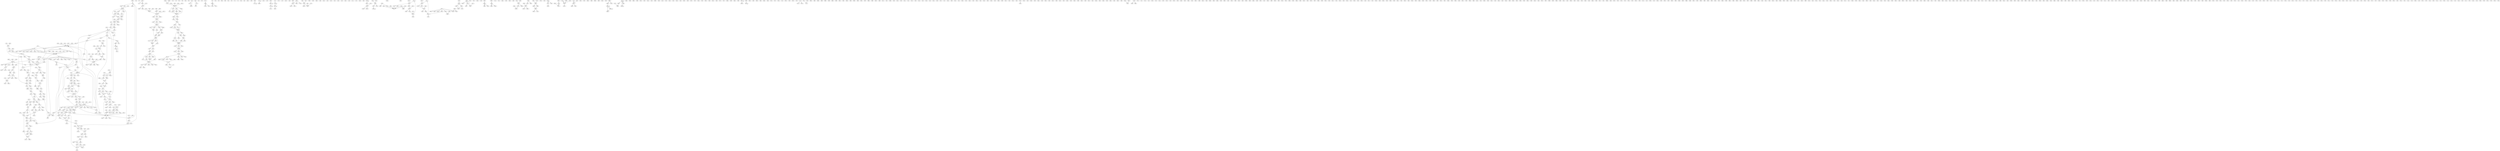 digraph adj {
graph [k=96]
edge [d=-95]
"20+" [l=101 C=1530]
"20-" [l=101 C=1530]
"23+" [l=96 C=255]
"23-" [l=96 C=255]
"32+" [l=107 C=3060]
"32-" [l=107 C=3060]
"35+" [l=2158 C=23300]
"35-" [l=2158 C=23300]
"41+" [l=20623 C=317217]
"41-" [l=20623 C=317217]
"68+" [l=24370 C=522374]
"68-" [l=24370 C=522374]
"113+" [l=2699 C=47835]
"113-" [l=2699 C=47835]
"140+" [l=234 C=4866]
"140-" [l=234 C=4866]
"159+" [l=7738 C=263116]
"159-" [l=7738 C=263116]
"160+" [l=10510 C=187810]
"160-" [l=10510 C=187810]
"243+" [l=2147 C=70129]
"243-" [l=2147 C=70129]
"256+" [l=1787 C=67248]
"256-" [l=1787 C=67248]
"275+" [l=105 C=2550]
"275-" [l=105 C=2550]
"277+" [l=6389 C=131833]
"277-" [l=6389 C=131833]
"291+" [l=23999 C=321163]
"291-" [l=23999 C=321163]
"331+" [l=175 C=20400]
"331-" [l=175 C=20400]
"334+" [l=189 C=4934]
"334-" [l=189 C=4934]
"360+" [l=96 C=255]
"360-" [l=96 C=255]
"361+" [l=5256 C=53922]
"361-" [l=5256 C=53922]
"363+" [l=96 C=255]
"363-" [l=96 C=255]
"366+" [l=97 C=510]
"366-" [l=97 C=510]
"375+" [l=3039 C=44144]
"375-" [l=3039 C=44144]
"376+" [l=326 C=9755]
"376-" [l=326 C=9755]
"394+" [l=153 C=14790]
"394-" [l=153 C=14790]
"454+" [l=7175 C=131806]
"454-" [l=7175 C=131806]
"487+" [l=510 C=3059]
"487-" [l=510 C=3059]
"491+" [l=4111 C=62013]
"491-" [l=4111 C=62013]
"514+" [l=109 C=3570]
"514-" [l=109 C=3570]
"517+" [l=105 C=2550]
"517-" [l=105 C=2550]
"520+" [l=106 C=2805]
"520-" [l=106 C=2805]
"527+" [l=1365 C=15531]
"527-" [l=1365 C=15531]
"547+" [l=3891 C=78895]
"547-" [l=3891 C=78895]
"551+" [l=1136 C=19490]
"551-" [l=1136 C=19490]
"571+" [l=188 C=3673]
"571-" [l=188 C=3673]
"598+" [l=1358 C=12988]
"598-" [l=1358 C=12988]
"628+" [l=1159 C=59362]
"628-" [l=1159 C=59362]
"699+" [l=3749 C=100630]
"699-" [l=3749 C=100630]
"700+" [l=1082 C=8541]
"700-" [l=1082 C=8541]
"705+" [l=1033 C=29957]
"705-" [l=1033 C=29957]
"717+" [l=7353 C=75678]
"717-" [l=7353 C=75678]
"724+" [l=1220 C=58476]
"724-" [l=1220 C=58476]
"760+" [l=2493 C=92581]
"760-" [l=2493 C=92581]
"842+" [l=481 C=9414]
"842-" [l=481 C=9414]
"844+" [l=525 C=3120]
"844-" [l=525 C=3120]
"860+" [l=254 C=5630]
"860-" [l=254 C=5630]
"873+" [l=533 C=46181]
"873-" [l=533 C=46181]
"890+" [l=163 C=1829]
"890-" [l=163 C=1829]
"891+" [l=343 C=2486]
"891-" [l=343 C=2486]
"902+" [l=130 C=3980]
"902-" [l=130 C=3980]
"909+" [l=146 C=1598]
"909-" [l=146 C=1598]
"1029+" [l=297 C=1628]
"1029-" [l=297 C=1628]
"1058+" [l=662 C=76952]
"1058-" [l=662 C=76952]
"1072+" [l=227 C=3719]
"1072-" [l=227 C=3719]
"1114+" [l=566 C=78524]
"1114-" [l=566 C=78524]
"1121+" [l=1271 C=22422]
"1121-" [l=1271 C=22422]
"1123+" [l=1792 C=17561]
"1123-" [l=1792 C=17561]
"1132+" [l=99 C=1020]
"1132-" [l=99 C=1020]
"1141+" [l=3049 C=35048]
"1141-" [l=3049 C=35048]
"1147+" [l=2120 C=34885]
"1147-" [l=2120 C=34885]
"1173+" [l=2775 C=40772]
"1173-" [l=2775 C=40772]
"1185+" [l=242 C=8154]
"1185-" [l=242 C=8154]
"1203+" [l=292 C=3220]
"1203-" [l=292 C=3220]
"1211+" [l=122 C=1039]
"1211-" [l=122 C=1039]
"1221+" [l=191 C=801]
"1221-" [l=191 C=801]
"1246+" [l=1938 C=15083]
"1246-" [l=1938 C=15083]
"1265+" [l=252 C=3440]
"1265-" [l=252 C=3440]
"1266+" [l=1186 C=32627]
"1266-" [l=1186 C=32627]
"1282+" [l=470 C=3157]
"1282-" [l=470 C=3157]
"1305+" [l=1360 C=11394]
"1305-" [l=1360 C=11394]
"1323+" [l=1127 C=10825]
"1323-" [l=1127 C=10825]
"1326+" [l=137 C=760]
"1326-" [l=137 C=760]
"1382+" [l=725 C=9707]
"1382-" [l=725 C=9707]
"1385+" [l=438 C=13223]
"1385-" [l=438 C=13223]
"1386+" [l=1799 C=17550]
"1386-" [l=1799 C=17550]
"1404+" [l=1083 C=11431]
"1404-" [l=1083 C=11431]
"1410+" [l=1998 C=20882]
"1410-" [l=1998 C=20882]
"1433+" [l=2889 C=32676]
"1433-" [l=2889 C=32676]
"1443+" [l=2300 C=34131]
"1443-" [l=2300 C=34131]
"1454+" [l=191 C=6725]
"1454-" [l=191 C=6725]
"1455+" [l=209 C=10225]
"1455-" [l=209 C=10225]
"1456+" [l=149 C=6493]
"1456-" [l=149 C=6493]
"1471+" [l=773 C=4168]
"1471-" [l=773 C=4168]
"1484+" [l=234 C=553]
"1484-" [l=234 C=553]
"1492+" [l=190 C=1802]
"1492-" [l=190 C=1802]
"1493+" [l=601 C=23802]
"1493-" [l=601 C=23802]
"1509+" [l=3015 C=50382]
"1509-" [l=3015 C=50382]
"1554+" [l=2325 C=80360]
"1554-" [l=2325 C=80360]
"1580+" [l=149 C=7007]
"1580-" [l=149 C=7007]
"1593+" [l=213 C=4462]
"1593-" [l=213 C=4462]
"1598+" [l=1222 C=47030]
"1598-" [l=1222 C=47030]
"1623+" [l=132 C=1525]
"1623-" [l=132 C=1525]
"1625+" [l=297 C=32527]
"1625-" [l=297 C=32527]
"1723+" [l=143 C=1755]
"1723-" [l=143 C=1755]
"1735+" [l=264 C=4581]
"1735-" [l=264 C=4581]
"1755+" [l=2656 C=32510]
"1755-" [l=2656 C=32510]
"1763+" [l=215 C=3204]
"1763-" [l=215 C=3204]
"1785+" [l=315 C=5046]
"1785-" [l=315 C=5046]
"1833+" [l=1626 C=21931]
"1833-" [l=1626 C=21931]
"1860+" [l=732 C=9737]
"1860-" [l=732 C=9737]
"1861+" [l=146 C=3019]
"1861-" [l=146 C=3019]
"1902+" [l=156 C=3495]
"1902-" [l=156 C=3495]
"1917+" [l=295 C=1768]
"1917-" [l=295 C=1768]
"1925+" [l=381 C=3720]
"1925-" [l=381 C=3720]
"1956+" [l=1292 C=48849]
"1956-" [l=1292 C=48849]
"1974+" [l=626 C=9361]
"1974-" [l=626 C=9361]
"1978+" [l=191 C=3736]
"1978-" [l=191 C=3736]
"2013+" [l=191 C=4569]
"2013-" [l=191 C=4569]
"2046+" [l=285 C=1176]
"2046-" [l=285 C=1176]
"2059+" [l=197 C=5050]
"2059-" [l=197 C=5050]
"2060+" [l=191 C=457]
"2060-" [l=191 C=457]
"2067+" [l=579 C=3359]
"2067-" [l=579 C=3359]
"2129+" [l=188 C=4642]
"2129-" [l=188 C=4642]
"2133+" [l=188 C=2863]
"2133-" [l=188 C=2863]
"2149+" [l=922 C=8917]
"2149-" [l=922 C=8917]
"2180+" [l=497 C=4018]
"2180-" [l=497 C=4018]
"2183+" [l=239 C=1690]
"2183-" [l=239 C=1690]
"2205+" [l=195 C=5111]
"2205-" [l=195 C=5111]
"2207+" [l=190 C=8863]
"2207-" [l=190 C=8863]
"2245+" [l=181 C=839]
"2245-" [l=181 C=839]
"2253+" [l=541 C=6932]
"2253-" [l=541 C=6932]
"2267+" [l=192 C=3951]
"2267-" [l=192 C=3951]
"2280+" [l=269 C=1546]
"2280-" [l=269 C=1546]
"2304+" [l=191 C=1045]
"2304-" [l=191 C=1045]
"2312+" [l=398 C=3008]
"2312-" [l=398 C=3008]
"2345+" [l=150 C=4097]
"2345-" [l=150 C=4097]
"2369+" [l=146 C=739]
"2369-" [l=146 C=739]
"2377+" [l=167 C=2665]
"2377-" [l=167 C=2665]
"2395+" [l=281 C=2071]
"2395-" [l=281 C=2071]
"2409+" [l=129 C=660]
"2409-" [l=129 C=660]
"2411+" [l=214 C=497]
"2411-" [l=214 C=497]
"2425+" [l=169 C=4062]
"2425-" [l=169 C=4062]
"2477+" [l=401 C=6194]
"2477-" [l=401 C=6194]
"2485+" [l=148 C=1189]
"2485-" [l=148 C=1189]
"2490+" [l=329 C=860]
"2490-" [l=329 C=860]
"2511+" [l=150 C=184]
"2511-" [l=150 C=184]
"2525+" [l=189 C=3227]
"2525-" [l=189 C=3227]
"2569+" [l=201 C=699]
"2569-" [l=201 C=699]
"2575+" [l=191 C=2075]
"2575-" [l=191 C=2075]
"2578+" [l=204 C=642]
"2578-" [l=204 C=642]
"2580+" [l=191 C=286]
"2580-" [l=191 C=286]
"2590+" [l=112 C=45]
"2590-" [l=112 C=45]
"2602+" [l=112 C=461]
"2602-" [l=112 C=461]
"2604+" [l=324 C=3711]
"2604-" [l=324 C=3711]
"2618+" [l=192 C=2663]
"2618-" [l=192 C=2663]
"2626+" [l=335 C=4610]
"2626-" [l=335 C=4610]
"2641+" [l=191 C=2108]
"2641-" [l=191 C=2108]
"2644+" [l=196 C=506]
"2644-" [l=196 C=506]
"2645+" [l=137 C=842]
"2645-" [l=137 C=842]
"2651+" [l=168 C=1179]
"2651-" [l=168 C=1179]
"2669+" [l=191 C=422]
"2669-" [l=191 C=422]
"2675+" [l=204 C=2924]
"2675-" [l=204 C=2924]
"2690+" [l=192 C=1839]
"2690-" [l=192 C=1839]
"2696+" [l=310 C=2342]
"2696-" [l=310 C=2342]
"2699+" [l=123 C=431]
"2699-" [l=123 C=431]
"2702+" [l=264 C=834]
"2702-" [l=264 C=834]
"2703+" [l=289 C=2243]
"2703-" [l=289 C=2243]
"2716+" [l=125 C=805]
"2716-" [l=125 C=805]
"2749+" [l=191 C=317]
"2749-" [l=191 C=317]
"2769+" [l=357 C=1932]
"2769-" [l=357 C=1932]
"2772+" [l=199 C=613]
"2772-" [l=199 C=613]
"2779+" [l=155 C=1740]
"2779-" [l=155 C=1740]
"2784+" [l=191 C=1908]
"2784-" [l=191 C=1908]
"2795+" [l=453 C=2525]
"2795-" [l=453 C=2525]
"2825+" [l=147 C=1020]
"2825-" [l=147 C=1020]
"2827+" [l=327 C=1015]
"2827-" [l=327 C=1015]
"2830+" [l=156 C=2408]
"2830-" [l=156 C=2408]
"2837+" [l=228 C=1388]
"2837-" [l=228 C=1388]
"2839+" [l=268 C=586]
"2839-" [l=268 C=586]
"2844+" [l=191 C=450]
"2844-" [l=191 C=450]
"2865+" [l=123 C=641]
"2865-" [l=123 C=641]
"2880+" [l=269 C=1295]
"2880-" [l=269 C=1295]
"2886+" [l=121 C=402]
"2886-" [l=121 C=402]
"2888+" [l=194 C=2169]
"2888-" [l=194 C=2169]
"2889+" [l=397 C=1872]
"2889-" [l=397 C=1872]
"2904+" [l=562 C=3241]
"2904-" [l=562 C=3241]
"2909+" [l=189 C=1139]
"2909-" [l=189 C=1139]
"2916+" [l=96 C=9]
"2916-" [l=96 C=9]
"2925+" [l=133 C=101]
"2925-" [l=133 C=101]
"2937+" [l=98 C=35]
"2937-" [l=98 C=35]
"2956+" [l=215 C=744]
"2956-" [l=215 C=744]
"2972+" [l=191 C=502]
"2972-" [l=191 C=502]
"2979+" [l=117 C=335]
"2979-" [l=117 C=335]
"2980+" [l=303 C=1413]
"2980-" [l=303 C=1413]
"2996+" [l=280 C=1664]
"2996-" [l=280 C=1664]
"2998+" [l=201 C=661]
"2998-" [l=201 C=661]
"3005+" [l=128 C=92]
"3005-" [l=128 C=92]
"3007+" [l=257 C=1648]
"3007-" [l=257 C=1648]
"3013+" [l=590 C=2937]
"3013-" [l=590 C=2937]
"3016+" [l=208 C=626]
"3016-" [l=208 C=626]
"3025+" [l=191 C=1200]
"3025-" [l=191 C=1200]
"3043+" [l=131 C=87]
"3043-" [l=131 C=87]
"3046+" [l=191 C=1629]
"3046-" [l=191 C=1629]
"3072+" [l=127 C=66]
"3072-" [l=127 C=66]
"3083+" [l=267 C=997]
"3083-" [l=267 C=997]
"3084+" [l=147 C=2040]
"3084-" [l=147 C=2040]
"3086+" [l=402 C=1795]
"3086-" [l=402 C=1795]
"3107+" [l=111 C=33]
"3107-" [l=111 C=33]
"3113+" [l=110 C=57]
"3113-" [l=110 C=57]
"3116+" [l=314 C=1056]
"3116-" [l=314 C=1056]
"3118+" [l=128 C=77]
"3118-" [l=128 C=77]
"3122+" [l=209 C=561]
"3122-" [l=209 C=561]
"3139+" [l=138 C=96]
"3139-" [l=138 C=96]
"3150+" [l=138 C=159]
"3150-" [l=138 C=159]
"3159+" [l=203 C=774]
"3159-" [l=203 C=774]
"3163+" [l=194 C=382]
"3163-" [l=194 C=382]
"3180+" [l=140 C=103]
"3180-" [l=140 C=103]
"3183+" [l=279 C=1045]
"3183-" [l=279 C=1045]
"3187+" [l=196 C=478]
"3187-" [l=196 C=478]
"3190+" [l=150 C=383]
"3190-" [l=150 C=383]
"3195+" [l=139 C=184]
"3195-" [l=139 C=184]
"3206+" [l=205 C=812]
"3206-" [l=205 C=812]
"3213+" [l=134 C=87]
"3213-" [l=134 C=87]
"3217+" [l=152 C=116]
"3217-" [l=152 C=116]
"3218+" [l=212 C=790]
"3218-" [l=212 C=790]
"3220+" [l=230 C=323]
"3220-" [l=230 C=323]
"3221+" [l=118 C=59]
"3221-" [l=118 C=59]
"3223+" [l=120 C=267]
"3223-" [l=120 C=267]
"3228+" [l=191 C=297]
"3228-" [l=191 C=297]
"3231+" [l=193 C=576]
"3231-" [l=193 C=576]
"3242+" [l=127 C=485]
"3242-" [l=127 C=485]
"3260+" [l=127 C=72]
"3260-" [l=127 C=72]
"3261+" [l=109 C=34]
"3261-" [l=109 C=34]
"3264+" [l=202 C=481]
"3264-" [l=202 C=481]
"3265+" [l=172 C=274]
"3265-" [l=172 C=274]
"3266+" [l=122 C=76]
"3266-" [l=122 C=76]
"3267+" [l=173 C=186]
"3267-" [l=173 C=186]
"3268+" [l=132 C=94]
"3268-" [l=132 C=94]
"3269+" [l=191 C=1089]
"3269-" [l=191 C=1089]
"3277+" [l=246 C=401]
"3277-" [l=246 C=401]
"3278+" [l=123 C=57]
"3278-" [l=123 C=57]
"3279+" [l=128 C=90]
"3279-" [l=128 C=90]
"3280+" [l=208 C=570]
"3280-" [l=208 C=570]
"3284+" [l=140 C=136]
"3284-" [l=140 C=136]
"3286+" [l=232 C=718]
"3286-" [l=232 C=718]
"3289+" [l=128 C=125]
"3289-" [l=128 C=125]
"3290+" [l=144 C=139]
"3290-" [l=144 C=139]
"3292+" [l=138 C=129]
"3292-" [l=138 C=129]
"3294+" [l=150 C=244]
"3294-" [l=150 C=244]
"3297+" [l=128 C=148]
"3297-" [l=128 C=148]
"3299+" [l=158 C=128]
"3299-" [l=158 C=128]
"3300+" [l=127 C=90]
"3300-" [l=127 C=90]
"3303+" [l=116 C=44]
"3303-" [l=116 C=44]
"3304+" [l=123 C=69]
"3304-" [l=123 C=69]
"3305+" [l=138 C=88]
"3305-" [l=138 C=88]
"3306+" [l=190 C=1487]
"3306-" [l=190 C=1487]
"3309+" [l=123 C=66]
"3309-" [l=123 C=66]
"3310+" [l=113 C=46]
"3310-" [l=113 C=46]
"3311+" [l=114 C=43]
"3311-" [l=114 C=43]
"3312+" [l=113 C=51]
"3312-" [l=113 C=51]
"3313+" [l=127 C=100]
"3313-" [l=127 C=100]
"3314+" [l=151 C=159]
"3314-" [l=151 C=159]
"3316+" [l=127 C=126]
"3316-" [l=127 C=126]
"3317+" [l=127 C=91]
"3317-" [l=127 C=91]
"3318+" [l=134 C=105]
"3318-" [l=134 C=105]
"3319+" [l=116 C=44]
"3319-" [l=116 C=44]
"3320+" [l=151 C=114]
"3320-" [l=151 C=114]
"3323+" [l=102 C=16]
"3323-" [l=102 C=16]
"3324+" [l=151 C=161]
"3324-" [l=151 C=161]
"3325+" [l=123 C=69]
"3325-" [l=123 C=69]
"3326+" [l=149 C=167]
"3326-" [l=149 C=167]
"3357+" [l=96 C=255]
"3357-" [l=96 C=255]
"3358+" [l=88802 C=1126880]
"3358-" [l=88802 C=1126880]
"3359+" [l=29582 C=437484]
"3359-" [l=29582 C=437484]
"3360+" [l=19409 C=193329]
"3360-" [l=19409 C=193329]
"3361+" [l=15988 C=183295]
"3361-" [l=15988 C=183295]
"3362+" [l=25723 C=300872]
"3362-" [l=25723 C=300872]
"3368+" [l=26790 C=327566]
"3368-" [l=26790 C=327566]
"3369+" [l=798 C=179265]
"3369-" [l=798 C=179265]
"3370+" [l=651 C=141780]
"3370-" [l=651 C=141780]
"3371+" [l=22028 C=273769]
"3371-" [l=22028 C=273769]
"3372+" [l=172 C=19635]
"3372-" [l=172 C=19635]
"3373+" [l=136 C=10455]
"3373-" [l=136 C=10455]
"3374+" [l=25309 C=411161]
"3374-" [l=25309 C=411161]
"3375+" [l=16502 C=169505]
"3375-" [l=16502 C=169505]
"3376+" [l=6660 C=72677]
"3376-" [l=6660 C=72677]
"3377+" [l=7742 C=95392]
"3377-" [l=7742 C=95392]
"3378+" [l=26375 C=326016]
"3378-" [l=26375 C=326016]
"3379+" [l=157 C=15810]
"3379-" [l=157 C=15810]
"3381+" [l=435 C=86700]
"3381-" [l=435 C=86700]
"3382+" [l=244 C=37995]
"3382-" [l=244 C=37995]
"3383+" [l=16639 C=208149]
"3383-" [l=16639 C=208149]
"3385+" [l=3343 C=34117]
"3385-" [l=3343 C=34117]
"3386+" [l=9801 C=106461]
"3386-" [l=9801 C=106461]
"3387+" [l=4413 C=715442]
"3387-" [l=4413 C=715442]
"3388+" [l=15626 C=194148]
"3388-" [l=15626 C=194148]
"3389+" [l=4267 C=54514]
"3389-" [l=4267 C=54514]
"3390+" [l=48263 C=670588]
"3390-" [l=48263 C=670588]
"3391+" [l=17861 C=223777]
"3391-" [l=17861 C=223777]
"3392+" [l=15352 C=164732]
"3392-" [l=15352 C=164732]
"3393+" [l=7518 C=169385]
"3393-" [l=7518 C=169385]
"3394+" [l=6126 C=74110]
"3394-" [l=6126 C=74110]
"3395+" [l=13573 C=166855]
"3395-" [l=13573 C=166855]
"3396+" [l=180 C=21675]
"3396-" [l=180 C=21675]
"3397+" [l=16276 C=177962]
"3397-" [l=16276 C=177962]
"3398+" [l=41503 C=502582]
"3398-" [l=41503 C=502582]
"3399+" [l=9669 C=101538]
"3399-" [l=9669 C=101538]
"3400+" [l=1114 C=11536]
"3400-" [l=1114 C=11536]
"3401+" [l=28853 C=399014]
"3401-" [l=28853 C=399014]
"3402+" [l=15442 C=220533]
"3402-" [l=15442 C=220533]
"3403+" [l=18243 C=258202]
"3403-" [l=18243 C=258202]
"3404+" [l=39874 C=483043]
"3404-" [l=39874 C=483043]
"3405+" [l=7253 C=179467]
"3405-" [l=7253 C=179467]
"3406+" [l=40396 C=525785]
"3406-" [l=40396 C=525785]
"3407+" [l=7322 C=82739]
"3407-" [l=7322 C=82739]
"3409+" [l=7515 C=74039]
"3409-" [l=7515 C=74039]
"3410+" [l=21027 C=264174]
"3410-" [l=21027 C=264174]
"3411+" [l=3999 C=44649]
"3411-" [l=3999 C=44649]
"3412+" [l=14233 C=148287]
"3412-" [l=14233 C=148287]
"3413+" [l=49574 C=546455]
"3413-" [l=49574 C=546455]
"3414+" [l=7044 C=84421]
"3414-" [l=7044 C=84421]
"3415+" [l=4155 C=35620]
"3415-" [l=4155 C=35620]
"3416+" [l=33782 C=367513]
"3416-" [l=33782 C=367513]
"3417+" [l=6158 C=49222]
"3417-" [l=6158 C=49222]
"3418+" [l=53561 C=890094]
"3418-" [l=53561 C=890094]
"3419+" [l=205 C=28050]
"3419-" [l=205 C=28050]
"3420+" [l=7893 C=74545]
"3420-" [l=7893 C=74545]
"3421+" [l=18309 C=285267]
"3421-" [l=18309 C=285267]
"3422+" [l=9021 C=119322]
"3422-" [l=9021 C=119322]
"3423+" [l=225 C=33150]
"3423-" [l=225 C=33150]
"3424+" [l=12145 C=152181]
"3424-" [l=12145 C=152181]
"3425+" [l=16700 C=594734]
"3425-" [l=16700 C=594734]
"3427+" [l=11876 C=110758]
"3427-" [l=11876 C=110758]
"3429+" [l=125 C=7650]
"3429-" [l=125 C=7650]
"3430+" [l=15955 C=178136]
"3430-" [l=15955 C=178136]
"3431+" [l=5999 C=59764]
"3431-" [l=5999 C=59764]
"3432+" [l=5265 C=61585]
"3432-" [l=5265 C=61585]
"3433+" [l=29834 C=492361]
"3433-" [l=29834 C=492361]
"3434+" [l=15233 C=174210]
"3434-" [l=15233 C=174210]
"3435+" [l=144 C=12495]
"3435-" [l=144 C=12495]
"3436+" [l=9975 C=108017]
"3436-" [l=9975 C=108017]
"3437+" [l=237 C=36210]
"3437-" [l=237 C=36210]
"3438+" [l=26243 C=402301]
"3438-" [l=26243 C=402301]
"3439+" [l=1255 C=15282]
"3439-" [l=1255 C=15282]
"3440+" [l=10451 C=126765]
"3440-" [l=10451 C=126765]
"3441+" [l=10500 C=102326]
"3441-" [l=10500 C=102326]
"3442+" [l=12281 C=140718]
"3442-" [l=12281 C=140718]
"3443+" [l=147 C=13260]
"3443-" [l=147 C=13260]
"3444+" [l=8050 C=89509]
"3444-" [l=8050 C=89509]
"3445+" [l=13287 C=166055]
"3445-" [l=13287 C=166055]
"3446+" [l=86084 C=1015384]
"3446-" [l=86084 C=1015384]
"3447+" [l=2161 C=27825]
"3447-" [l=2161 C=27825]
"3448+" [l=11813 C=124395]
"3448-" [l=11813 C=124395]
"3449+" [l=8084 C=85906]
"3449-" [l=8084 C=85906]
"3450+" [l=33682 C=391505]
"3450-" [l=33682 C=391505]
"3452+" [l=173 C=19890]
"3452-" [l=173 C=19890]
"3453+" [l=4743 C=50910]
"3453-" [l=4743 C=50910]
"3454+" [l=13185 C=144016]
"3454-" [l=13185 C=144016]
"3455+" [l=100954 C=1184815]
"3455-" [l=100954 C=1184815]
"3456+" [l=13588 C=128507]
"3456-" [l=13588 C=128507]
"3457+" [l=48084 C=662977]
"3457-" [l=48084 C=662977]
"3458+" [l=15542 C=165003]
"3458-" [l=15542 C=165003]
"3459+" [l=17818 C=189337]
"3459-" [l=17818 C=189337]
"3460+" [l=4488 C=57474]
"3460-" [l=4488 C=57474]
"3461+" [l=23334 C=302248]
"3461-" [l=23334 C=302248]
"3462+" [l=37378 C=426900]
"3462-" [l=37378 C=426900]
"3463+" [l=18214 C=214264]
"3463-" [l=18214 C=214264]
"3464+" [l=15842 C=166286]
"3464-" [l=15842 C=166286]
"3465+" [l=5630 C=57909]
"3465-" [l=5630 C=57909]
"3466+" [l=70992 C=981999]
"3466-" [l=70992 C=981999]
"3467+" [l=15768 C=143412]
"3467-" [l=15768 C=143412]
"3468+" [l=29473 C=333780]
"3468-" [l=29473 C=333780]
"3469+" [l=25183 C=366367]
"3469-" [l=25183 C=366367]
"3470+" [l=45645 C=770158]
"3470-" [l=45645 C=770158]
"3471+" [l=16250 C=236712]
"3471-" [l=16250 C=236712]
"3472+" [l=11361 C=116455]
"3472-" [l=11361 C=116455]
"3473+" [l=18075 C=224525]
"3473-" [l=18075 C=224525]
"3474+" [l=9772 C=112901]
"3474-" [l=9772 C=112901]
"3475+" [l=6818 C=81131]
"3475-" [l=6818 C=81131]
"3476+" [l=34019 C=373690]
"3476-" [l=34019 C=373690]
"3477+" [l=3050 C=31942]
"3477-" [l=3050 C=31942]
"3478+" [l=17361 C=203781]
"3478-" [l=17361 C=203781]
"3479+" [l=5046 C=74870]
"3479-" [l=5046 C=74870]
"3480+" [l=29312 C=365367]
"3480-" [l=29312 C=365367]
"3481+" [l=6843 C=86703]
"3481-" [l=6843 C=86703]
"3482+" [l=2891 C=26930]
"3482-" [l=2891 C=26930]
"3483+" [l=14067 C=182290]
"3483-" [l=14067 C=182290]
"3484+" [l=8439 C=82204]
"3484-" [l=8439 C=82204]
"3485+" [l=5739 C=52909]
"3485-" [l=5739 C=52909]
"3486+" [l=24113 C=268151]
"3486-" [l=24113 C=268151]
"3487+" [l=20121 C=216350]
"3487-" [l=20121 C=216350]
"3488+" [l=3930 C=45502]
"3488-" [l=3930 C=45502]
"3489+" [l=1481 C=36335]
"3489-" [l=1481 C=36335]
"3490+" [l=11106 C=110718]
"3490-" [l=11106 C=110718]
"3491+" [l=12116 C=146335]
"3491-" [l=12116 C=146335]
"3492+" [l=11936 C=173793]
"3492-" [l=11936 C=173793]
"3493+" [l=9787 C=107303]
"3493-" [l=9787 C=107303]
"3494+" [l=40117 C=519823]
"3494-" [l=40117 C=519823]
"3495+" [l=11790 C=114250]
"3495-" [l=11790 C=114250]
"3496+" [l=25950 C=320934]
"3496-" [l=25950 C=320934]
"3497+" [l=6652 C=81427]
"3497-" [l=6652 C=81427]
"3498+" [l=21273 C=225632]
"3498-" [l=21273 C=225632]
"3499+" [l=6144 C=67967]
"3499-" [l=6144 C=67967]
"3500+" [l=21930 C=225317]
"3500-" [l=21930 C=225317]
"3501+" [l=24537 C=276170]
"3501-" [l=24537 C=276170]
"3502+" [l=108 C=3315]
"3502-" [l=108 C=3315]
"3503+" [l=12316 C=151393]
"3503-" [l=12316 C=151393]
"3504+" [l=5920 C=56518]
"3504-" [l=5920 C=56518]
"3505+" [l=11806 C=110030]
"3505-" [l=11806 C=110030]
"3506+" [l=16082 C=168319]
"3506-" [l=16082 C=168319]
"3507+" [l=8014 C=80135]
"3507-" [l=8014 C=80135]
"3508+" [l=4054 C=40330]
"3508-" [l=4054 C=40330]
"3509+" [l=12995 C=140503]
"3509-" [l=12995 C=140503]
"3510+" [l=9158 C=107143]
"3510-" [l=9158 C=107143]
"3511+" [l=45411 C=679564]
"3511-" [l=45411 C=679564]
"3512+" [l=5335 C=71679]
"3512-" [l=5335 C=71679]
"3513+" [l=9177 C=97860]
"3513-" [l=9177 C=97860]
"3514+" [l=27348 C=332843]
"3514-" [l=27348 C=332843]
"3515+" [l=13271 C=123567]
"3515-" [l=13271 C=123567]
"3516+" [l=94398 C=1146200]
"3516-" [l=94398 C=1146200]
"3517+" [l=3659 C=28755]
"3517-" [l=3659 C=28755]
"3518+" [l=24398 C=280886]
"3518-" [l=24398 C=280886]
"3519+" [l=8765 C=96944]
"3519-" [l=8765 C=96944]
"3520+" [l=19186 C=229604]
"3520-" [l=19186 C=229604]
"3521+" [l=12130 C=126107]
"3521-" [l=12130 C=126107]
"3522+" [l=9154 C=86876]
"3522-" [l=9154 C=86876]
"3523+" [l=4059 C=48358]
"3523-" [l=4059 C=48358]
"3524+" [l=9222 C=94924]
"3524-" [l=9222 C=94924]
"3525+" [l=28973 C=330664]
"3525-" [l=28973 C=330664]
"3526+" [l=24261 C=244964]
"3526-" [l=24261 C=244964]
"3527+" [l=1507 C=11340]
"3527-" [l=1507 C=11340]
"3528+" [l=27760 C=395896]
"3528-" [l=27760 C=395896]
"3529+" [l=38077 C=464303]
"3529-" [l=38077 C=464303]
"3530+" [l=9089 C=98259]
"3530-" [l=9089 C=98259]
"3531+" [l=9810 C=115836]
"3531-" [l=9810 C=115836]
"3532+" [l=21062 C=267304]
"3532-" [l=21062 C=267304]
"3533+" [l=23798 C=314012]
"3533-" [l=23798 C=314012]
"3534+" [l=14440 C=169475]
"3534-" [l=14440 C=169475]
"3535+" [l=4873 C=33873]
"3535-" [l=4873 C=33873]
"3536+" [l=2385 C=40571]
"3536-" [l=2385 C=40571]
"3537+" [l=6092 C=67369]
"3537-" [l=6092 C=67369]
"3538+" [l=10086 C=102359]
"3538-" [l=10086 C=102359]
"3539+" [l=39056 C=425131]
"3539-" [l=39056 C=425131]
"3540+" [l=13573 C=148810]
"3540-" [l=13573 C=148810]
"3541+" [l=3805 C=46445]
"3541-" [l=3805 C=46445]
"3542+" [l=12833 C=139639]
"3542-" [l=12833 C=139639]
"3543+" [l=18837 C=195726]
"3543-" [l=18837 C=195726]
"3544+" [l=6841 C=70374]
"3544-" [l=6841 C=70374]
"3545+" [l=5852 C=54022]
"3545-" [l=5852 C=54022]
"3546+" [l=21297 C=260813]
"3546-" [l=21297 C=260813]
"3547+" [l=302 C=5485]
"3547-" [l=302 C=5485]
"3548+" [l=15849 C=170945]
"3548-" [l=15849 C=170945]
"3549+" [l=17566 C=187555]
"3549-" [l=17566 C=187555]
"3550+" [l=68219 C=811828]
"3550-" [l=68219 C=811828]
"3551+" [l=19836 C=242472]
"3551-" [l=19836 C=242472]
"3552+" [l=3088 C=29433]
"3552-" [l=3088 C=29433]
"3553+" [l=8414 C=75701]
"3553-" [l=8414 C=75701]
"3554+" [l=2086 C=13805]
"3554-" [l=2086 C=13805]
"3555+" [l=1206 C=11207]
"3555-" [l=1206 C=11207]
"3556+" [l=3959 C=41050]
"3556-" [l=3959 C=41050]
"3557+" [l=4649 C=48695]
"3557-" [l=4649 C=48695]
"3558+" [l=7389 C=118478]
"3558-" [l=7389 C=118478]
"3559+" [l=3311 C=28536]
"3559-" [l=3311 C=28536]
"3560+" [l=4063 C=32623]
"3560-" [l=4063 C=32623]
"3561+" [l=15667 C=180172]
"3561-" [l=15667 C=180172]
"3562+" [l=5710 C=72163]
"3562-" [l=5710 C=72163]
"3563+" [l=9907 C=117728]
"3563-" [l=9907 C=117728]
"3564+" [l=4542 C=38143]
"3564-" [l=4542 C=38143]
"3565+" [l=8435 C=106066]
"3565-" [l=8435 C=106066]
"3566+" [l=3658 C=33551]
"3566-" [l=3658 C=33551]
"3567+" [l=5056 C=50521]
"3567-" [l=5056 C=50521]
"3568+" [l=614 C=3094]
"3568-" [l=614 C=3094]
"3569+" [l=15800 C=186565]
"3569-" [l=15800 C=186565]
"3570+" [l=12828 C=133674]
"3570-" [l=12828 C=133674]
"3571+" [l=1766 C=18432]
"3571-" [l=1766 C=18432]
"3572+" [l=44787 C=512289]
"3572-" [l=44787 C=512289]
"3573+" [l=16124 C=176469]
"3573-" [l=16124 C=176469]
"3574+" [l=24130 C=267296]
"3574-" [l=24130 C=267296]
"3575+" [l=31152 C=377733]
"3575-" [l=31152 C=377733]
"3576+" [l=36598 C=413686]
"3576-" [l=36598 C=413686]
"3577+" [l=20230 C=235528]
"3577-" [l=20230 C=235528]
"3578+" [l=13349 C=181289]
"3578-" [l=13349 C=181289]
"3579+" [l=33037 C=405774]
"3579-" [l=33037 C=405774]
"3580+" [l=54617 C=719694]
"3580-" [l=54617 C=719694]
"3581+" [l=15838 C=195273]
"3581-" [l=15838 C=195273]
"3582+" [l=14073 C=135152]
"3582-" [l=14073 C=135152]
"3583+" [l=6071 C=46394]
"3583-" [l=6071 C=46394]
"3584+" [l=5063 C=51354]
"3584-" [l=5063 C=51354]
"3585+" [l=7129 C=72113]
"3585-" [l=7129 C=72113]
"3586+" [l=887 C=6760]
"3586-" [l=887 C=6760]
"3587+" [l=32426 C=417624]
"3587-" [l=32426 C=417624]
"3588+" [l=1672 C=18337]
"3588-" [l=1672 C=18337]
"3589+" [l=39070 C=473923]
"3589-" [l=39070 C=473923]
"3590+" [l=2652 C=23008]
"3590-" [l=2652 C=23008]
"3591+" [l=787 C=2933]
"3591-" [l=787 C=2933]
"3592+" [l=7216 C=85772]
"3592-" [l=7216 C=85772]
"3593+" [l=2048 C=18528]
"3593-" [l=2048 C=18528]
"3594+" [l=20068 C=258089]
"3594-" [l=20068 C=258089]
"3595+" [l=10669 C=126336]
"3595-" [l=10669 C=126336]
"3596+" [l=3744 C=37438]
"3596-" [l=3744 C=37438]
"3597+" [l=9448 C=96599]
"3597-" [l=9448 C=96599]
"3598+" [l=2223 C=26635]
"3598-" [l=2223 C=26635]
"3599+" [l=36212 C=413547]
"3599-" [l=36212 C=413547]
"3600+" [l=1504 C=12497]
"3600-" [l=1504 C=12497]
"3601+" [l=19825 C=219107]
"3601-" [l=19825 C=219107]
"3602+" [l=4563 C=69476]
"3602-" [l=4563 C=69476]
"3603+" [l=16461 C=214568]
"3603-" [l=16461 C=214568]
"3604+" [l=10425 C=99378]
"3604-" [l=10425 C=99378]
"3605+" [l=9247 C=87946]
"3605-" [l=9247 C=87946]
"3606+" [l=6090 C=52767]
"3606-" [l=6090 C=52767]
"3607+" [l=9318 C=93154]
"3607-" [l=9318 C=93154]
"3608+" [l=1931 C=19019]
"3608-" [l=1931 C=19019]
"3609+" [l=6590 C=61349]
"3609-" [l=6590 C=61349]
"3610+" [l=17023 C=189141]
"3610-" [l=17023 C=189141]
"3611+" [l=5107 C=48296]
"3611-" [l=5107 C=48296]
"3612+" [l=407 C=7986]
"3612-" [l=407 C=7986]
"3613+" [l=12173 C=144814]
"3613-" [l=12173 C=144814]
"3614+" [l=5845 C=61212]
"3614-" [l=5845 C=61212]
"3615+" [l=5588 C=50352]
"3615-" [l=5588 C=50352]
"3616+" [l=3448 C=35865]
"3616-" [l=3448 C=35865]
"3617+" [l=5289 C=43063]
"3617-" [l=5289 C=43063]
"3618+" [l=73773 C=918538]
"3618-" [l=73773 C=918538]
"3619+" [l=1147 C=7687]
"3619-" [l=1147 C=7687]
"3620+" [l=7177 C=65745]
"3620-" [l=7177 C=65745]
"3621+" [l=27052 C=349095]
"3621-" [l=27052 C=349095]
"3622+" [l=425 C=59367]
"3622-" [l=425 C=59367]
"3623+" [l=24473 C=275661]
"3623-" [l=24473 C=275661]
"3624+" [l=19767 C=213458]
"3624-" [l=19767 C=213458]
"3625+" [l=18995 C=276662]
"3625-" [l=18995 C=276662]
"3626+" [l=5875 C=55418]
"3626-" [l=5875 C=55418]
"3627+" [l=265 C=2243]
"3627-" [l=265 C=2243]
"3628+" [l=7720 C=80056]
"3628-" [l=7720 C=80056]
"3629+" [l=4098 C=52021]
"3629-" [l=4098 C=52021]
"3630+" [l=10476 C=119852]
"3630-" [l=10476 C=119852]
"3631+" [l=27006 C=302146]
"3631-" [l=27006 C=302146]
"3632+" [l=127 C=1565]
"3632-" [l=127 C=1565]
"3633+" [l=770 C=5645]
"3633-" [l=770 C=5645]
"3635+" [l=239 C=7321]
"3635-" [l=239 C=7321]
"3636+" [l=1895 C=17978]
"3636-" [l=1895 C=17978]
"3637+" [l=3179 C=29824]
"3637-" [l=3179 C=29824]
"3638+" [l=12351 C=120874]
"3638-" [l=12351 C=120874]
"3640+" [l=4871 C=65485]
"3640-" [l=4871 C=65485]
"3641+" [l=12199 C=130925]
"3641-" [l=12199 C=130925]
"3643+" [l=4075 C=40655]
"3643-" [l=4075 C=40655]
"3644+" [l=8412 C=89508]
"3644-" [l=8412 C=89508]
"3645+" [l=28604 C=319872]
"3645-" [l=28604 C=319872]
"3646+" [l=45387 C=917054]
"3646-" [l=45387 C=917054]
"3647+" [l=5940 C=53770]
"3647-" [l=5940 C=53770]
"3648+" [l=870 C=6230]
"3648-" [l=870 C=6230]
"3649+" [l=422 C=4817]
"3649-" [l=422 C=4817]
"3650+" [l=5026 C=42214]
"3650-" [l=5026 C=42214]
"3651+" [l=4227 C=42016]
"3651-" [l=4227 C=42016]
"3652+" [l=1503 C=10254]
"3652-" [l=1503 C=10254]
"3654+" [l=10081 C=119877]
"3654-" [l=10081 C=119877]
"3655+" [l=3730 C=37791]
"3655-" [l=3730 C=37791]
"3656+" [l=204 C=12041]
"3656-" [l=204 C=12041]
"3658+" [l=2124 C=17590]
"3658-" [l=2124 C=17590]
"3659+" [l=4068 C=37397]
"3659-" [l=4068 C=37397]
"3661+" [l=4792 C=57642]
"3661-" [l=4792 C=57642]
"3662+" [l=10575 C=139766]
"3662-" [l=10575 C=139766]
"3663+" [l=2604 C=18658]
"3663-" [l=2604 C=18658]
"3664+" [l=7510 C=65728]
"3664-" [l=7510 C=65728]
"3665+" [l=6299 C=77421]
"3665-" [l=6299 C=77421]
"3666+" [l=1112 C=8500]
"3666-" [l=1112 C=8500]
"3667+" [l=11687 C=97000]
"3667-" [l=11687 C=97000]
"3668+" [l=44322 C=539812]
"3668-" [l=44322 C=539812]
"3669+" [l=17464 C=174045]
"3669-" [l=17464 C=174045]
"3670+" [l=26093 C=300211]
"3670-" [l=26093 C=300211]
"3671+" [l=5166 C=47078]
"3671-" [l=5166 C=47078]
"3672+" [l=15138 C=166715]
"3672-" [l=15138 C=166715]
"3673+" [l=3328 C=30971]
"3673-" [l=3328 C=30971]
"3674+" [l=2528 C=18821]
"3674-" [l=2528 C=18821]
"3675+" [l=88599 C=1043934]
"3675-" [l=88599 C=1043934]
"3676+" [l=48728 C=570363]
"3676-" [l=48728 C=570363]
"3677+" [l=1531 C=20821]
"3677-" [l=1531 C=20821]
"3678+" [l=13491 C=136345]
"3678-" [l=13491 C=136345]
"3679+" [l=23940 C=233125]
"3679-" [l=23940 C=233125]
"3680+" [l=25172 C=337747]
"3680-" [l=25172 C=337747]
"3681+" [l=1578 C=13902]
"3681-" [l=1578 C=13902]
"3682+" [l=3179 C=51086]
"3682-" [l=3179 C=51086]
"3683+" [l=332 C=5926]
"3683-" [l=332 C=5926]
"3684+" [l=15676 C=161500]
"3684-" [l=15676 C=161500]
"3685+" [l=14133 C=152141]
"3685-" [l=14133 C=152141]
"3686+" [l=6650 C=62481]
"3686-" [l=6650 C=62481]
"3687+" [l=272 C=3718]
"3687-" [l=272 C=3718]
"3688+" [l=38226 C=587929]
"3688-" [l=38226 C=587929]
"3689+" [l=3651 C=28583]
"3689-" [l=3651 C=28583]
"3690+" [l=1949 C=18360]
"3690-" [l=1949 C=18360]
"3691+" [l=36124 C=451745]
"3691-" [l=36124 C=451745]
"3692+" [l=23739 C=319873]
"3692-" [l=23739 C=319873]
"3693+" [l=10731 C=99031]
"3693-" [l=10731 C=99031]
"3695+" [l=15790 C=196513]
"3695-" [l=15790 C=196513]
"3696+" [l=3290 C=29428]
"3696-" [l=3290 C=29428]
"3697+" [l=198 C=4022]
"3697-" [l=198 C=4022]
"3698+" [l=539 C=10852]
"3698-" [l=539 C=10852]
"3699+" [l=200 C=7088]
"3699-" [l=200 C=7088]
"3700+" [l=20117 C=231015]
"3700-" [l=20117 C=231015]
"3701+" [l=6642 C=73520]
"3701-" [l=6642 C=73520]
"3702+" [l=13655 C=151330]
"3702-" [l=13655 C=151330]
"3703+" [l=4912 C=42268]
"3703-" [l=4912 C=42268]
"3704+" [l=534 C=2911]
"3704-" [l=534 C=2911]
"3705+" [l=12262 C=129392]
"3705-" [l=12262 C=129392]
"3706+" [l=2888 C=20584]
"3706-" [l=2888 C=20584]
"3707+" [l=498 C=2280]
"3707-" [l=498 C=2280]
"3708+" [l=12084 C=129875]
"3708-" [l=12084 C=129875]
"3709+" [l=1679 C=13542]
"3709-" [l=1679 C=13542]
"3710+" [l=17960 C=169346]
"3710-" [l=17960 C=169346]
"3711+" [l=3996 C=35814]
"3711-" [l=3996 C=35814]
"3712+" [l=37020 C=479435]
"3712-" [l=37020 C=479435]
"3713+" [l=586 C=2512]
"3713-" [l=586 C=2512]
"3714+" [l=1127 C=8861]
"3714-" [l=1127 C=8861]
"3715+" [l=14922 C=186492]
"3715-" [l=14922 C=186492]
"3716+" [l=11587 C=136680]
"3716-" [l=11587 C=136680]
"3717+" [l=3643 C=31620]
"3717-" [l=3643 C=31620]
"3718+" [l=16023 C=178317]
"3718-" [l=16023 C=178317]
"3719+" [l=18583 C=202450]
"3719-" [l=18583 C=202450]
"3720+" [l=4759 C=48089]
"3720-" [l=4759 C=48089]
"3721+" [l=19260 C=231516]
"3721-" [l=19260 C=231516]
"3722+" [l=5868 C=67498]
"3722-" [l=5868 C=67498]
"3723+" [l=1580 C=11664]
"3723-" [l=1580 C=11664]
"3724+" [l=5616 C=49358]
"3724-" [l=5616 C=49358]
"3725+" [l=4668 C=47029]
"3725-" [l=4668 C=47029]
"3726+" [l=4649 C=37836]
"3726-" [l=4649 C=37836]
"3727+" [l=2937 C=23427]
"3727-" [l=2937 C=23427]
"3728+" [l=5445 C=48363]
"3728-" [l=5445 C=48363]
"3729+" [l=37539 C=436327]
"3729-" [l=37539 C=436327]
"3730+" [l=10222 C=105301]
"3730-" [l=10222 C=105301]
"3731+" [l=1555 C=11688]
"3731-" [l=1555 C=11688]
"3732+" [l=295 C=3849]
"3732-" [l=295 C=3849]
"3733+" [l=269 C=3642]
"3733-" [l=269 C=3642]
"3734+" [l=44360 C=495275]
"3734-" [l=44360 C=495275]
"3736+" [l=1650 C=9739]
"3736-" [l=1650 C=9739]
"3737+" [l=811 C=5145]
"3737-" [l=811 C=5145]
"3739+" [l=491 C=6736]
"3739-" [l=491 C=6736]
"3740+" [l=913 C=5282]
"3740-" [l=913 C=5282]
"3741+" [l=43061 C=431878]
"3741-" [l=43061 C=431878]
"3742+" [l=2714 C=14110]
"3742-" [l=2714 C=14110]
"3743+" [l=196 C=1038]
"3743-" [l=196 C=1038]
"3744+" [l=461 C=5861]
"3744-" [l=461 C=5861]
"3745+" [l=3615 C=22029]
"3745-" [l=3615 C=22029]
"3746+" [l=11011 C=117406]
"3746-" [l=11011 C=117406]
"3747+" [l=3425 C=32619]
"3747-" [l=3425 C=32619]
"3748+" [l=353 C=1544]
"3748-" [l=353 C=1544]
"3749+" [l=379 C=1531]
"3749-" [l=379 C=1531]
"3750+" [l=8200 C=86902]
"3750-" [l=8200 C=86902]
"3751+" [l=14990 C=159184]
"3751-" [l=14990 C=159184]
"3752+" [l=2499 C=25978]
"3752-" [l=2499 C=25978]
"3753+" [l=111 C=148]
"3753-" [l=111 C=148]
"3755+" [l=140 C=142]
"3755-" [l=140 C=142]
"3759+" [l=191 C=2875]
"3759-" [l=191 C=2875]
"3760+" [l=300 C=6270]
"3760-" [l=300 C=6270]
"3761+" [l=1467 C=28642]
"3761-" [l=1467 C=28642]
"3762+" [l=600 C=64742]
"3762-" [l=600 C=64742]
"3763+" [l=660 C=59817]
"3763-" [l=660 C=59817]
"3764+" [l=1499 C=192873]
"3764-" [l=1499 C=192873]
"3765+" [l=3571 C=73315]
"3765-" [l=3571 C=73315]
"3766+" [l=616 C=78463]
"3766-" [l=616 C=78463]
"3767+" [l=677 C=17412]
"3767-" [l=677 C=17412]
"3768+" [l=1187 C=13392]
"3768-" [l=1187 C=13392]
"3769+" [l=1174 C=14489]
"3769-" [l=1174 C=14489]
"3770+" [l=932 C=20457]
"3770-" [l=932 C=20457]
"3771+" [l=526 C=7963]
"3771-" [l=526 C=7963]
"3772+" [l=1109 C=18727]
"3772-" [l=1109 C=18727]
"3773+" [l=657 C=11152]
"3773-" [l=657 C=11152]
"3774+" [l=698 C=8359]
"3774-" [l=698 C=8359]
"3775+" [l=86835 C=1298678]
"3775-" [l=86835 C=1298678]
"20+" -> "3268+"
"20+" -> "2844-" [d=-34]
"20+" -> "3379-" [d=-11]
"20-" -> "3005-"
"20-" -> "360-" [d=-89]
"23+" -> "3311-"
"23+" -> "3290+" [d=-91]
"23+" -> "3318+" [d=-86]
"23+" -> "360+" [d=-65]
"23-" -> "3319-"
"23-" -> "1492+" [d=-87]
"23-" -> "3309+" [d=-87]
"23-" -> "1735-" [d=-86]
"23-" -> "699+" [d=-85]
"23-" -> "1956-" [d=-85]
"23-" -> "3228+" [d=-23]
"23-" -> "3435-" [d=-23]
"32+" -> "3317+"
"32+" -> "394-" [d=-43]
"32-" -> "3316+"
"32-" -> "3396+" [d=-62]
"41-" -> "1326-"
"68+" -> "628-"
"68-" -> "1114+" [d=-94]
"140+" -> "902-" [d=-70]
"140-" -> "1058-"
"159+" -> "760-"
"159-" -> "1493-"
"160+" -> "3768+"
"160-" -> "3773-" [d=-53]
"243+" -> "551-"
"243+" -> "3425+"
"243-" -> "705-"
"243-" -> "1114-"
"256+" -> "547-"
"256+" -> "3489-"
"256-" -> "547+"
"256-" -> "1147+"
"275+" -> "2590+"
"275+" -> "3429-"
"275-" -> "2511-"
"275-" -> "3314-"
"275-" -> "3423-" [d=-83]
"277+" -> "1493+"
"277-" -> "3502-" [d=-92]
"331+" -> "3267+"
"331+" -> "3437+"
"331-" -> "3139+"
"331-" -> "3369-" [d=-46]
"334+" -> "3438+" [d=-80]
"334+" -> "3460+" [d=-80]
"334+" -> "3378+" [d=-64]
"334+" -> "3430+" [d=-64]
"334-" -> "3762+" [d=-64]
"360+" -> "2580+"
"360+" -> "20+" [d=-89]
"360-" -> "3107-"
"360-" -> "3320+"
"360-" -> "23-" [d=-65]
"363+" -> "2641-"
"363+" -> "366+" [d=-79]
"363-" -> "3313+"
"363-" -> "3372+"
"366+" -> "3072-"
"366+" -> "3443+"
"366-" -> "2972-"
"366-" -> "2749+" [d=-80]
"366-" -> "363-" [d=-79]
"375+" -> "2477+"
"375+" -> "3562+" [d=-94]
"376+" -> "2837+"
"376+" -> "3084+"
"376-" -> "2675-"
"376-" -> "3477+"
"394+" -> "2267+"
"394+" -> "3305+" [d=-60]
"394+" -> "32-" [d=-43]
"394-" -> "2641+"
"394-" -> "3303+" [d=-69]
"394-" -> "3443-" [d=-69]
"454+" -> "2675+"
"491-" -> "2865+"
"514+" -> "2245+"
"514+" -> "3261+"
"514+" -> "517+" [d=-90]
"514-" -> "3266-"
"514-" -> "3381-"
"517+" -> "3300+"
"517+" -> "520+" [d=-93]
"517+" -> "3113+" [d=-93]
"517-" -> "3279+"
"517-" -> "514-" [d=-90]
"520+" -> "3312+"
"520+" -> "3370+"
"520-" -> "3294-"
"520-" -> "517-" [d=-93]
"547+" -> "256-"
"547-" -> "256+"
"551+" -> "243-"
"551+" -> "3469+"
"551-" -> "3632-"
"571+" -> "3764+" [d=-92]
"571-" -> "3656-" [d=-92]
"628+" -> "68-"
"628+" -> "3598-"
"628+" -> "3569-" [d=-94]
"628+" -> "3592-" [d=-94]
"628-" -> "3481-"
"628-" -> "3665-"
"628-" -> "3405+" [d=-94]
"628-" -> "3529+" [d=-94]
"699+" -> "873-"
"699-" -> "23+" [d=-85]
"705+" -> "243+"
"705+" -> "1625+"
"724+" -> "1625-" [d=-92]
"724-" -> "1625-" [d=-94]
"760+" -> "159-"
"760+" -> "2525+"
"760-" -> "1266+"
"760-" -> "1554-"
"842+" -> "1185-"
"842-" -> "3622-" [d=-67]
"860+" -> "2837-"
"860+" -> "3084-" [d=-14]
"860-" -> "3761-"
"860-" -> "3632-" [d=-65]
"873+" -> "699-"
"873+" -> "3425-"
"873-" -> "1956+"
"873-" -> "2133+"
"890+" -> "891+"
"890+" -> "3433+"
"890-" -> "1974+"
"890-" -> "3773+" [d=-53]
"891+" -> "2979-"
"891-" -> "890-"
"902+" -> "2345-"
"902+" -> "1785+" [d=-87]
"902+" -> "140-" [d=-70]
"902+" -> "2604-" [d=-70]
"902-" -> "3440-" [d=-94]
"902-" -> "1072-" [d=-93]
"902-" -> "3621-" [d=-93]
"902-" -> "3525+" [d=-34]
"902-" -> "3532-" [d=-34]
"909+" -> "1265+"
"909+" -> "1902-" [d=-50]
"909-" -> "3764-" [d=-55]
"1058+" -> "140+"
"1058+" -> "2690+" [d=-94]
"1058+" -> "2604+" [d=-91]
"1058+" -> "2602-" [d=-87]
"1058+" -> "2618-" [d=-87]
"1058-" -> "1580+"
"1058-" -> "2575+"
"1072+" -> "902+" [d=-93]
"1072-" -> "3613-"
"1072-" -> "3630-"
"1114+" -> "243+"
"1114+" -> "1625+"
"1114-" -> "3581+" [d=-94]
"1114-" -> "2133-" [d=-93]
"1114-" -> "3457-" [d=-93]
"1114-" -> "68+" [d=-94]
"1114-" -> "3549+" [d=-94]
"1114-" -> "3416+" [d=-93]
"1114-" -> "3509+" [d=-93]
"1114-" -> "1266-" [d=-94]
"1114-" -> "3405-" [d=-94]
"1114-" -> "3536+" [d=-94]
"1121+" -> "1121+"
"1121-" -> "1121-"
"1121-" -> "3488+"
"1132+" -> "1221+"
"1132+" -> "2304+" [d=-77]
"1132+" -> "3452-" [d=-77]
"1132-" -> "3755+"
"1132-" -> "3370-" [d=-93]
"1141-" -> "1763-"
"1147+" -> "1493-"
"1147-" -> "256+"
"1185+" -> "842-"
"1185+" -> "1385-"
"1185-" -> "3764-"
"1203+" -> "3762+"
"1203-" -> "3358+"
"1203-" -> "3499+"
"1211+" -> "2395+"
"1211+" -> "2183-" [d=-53]
"1211+" -> "3739+" [d=-53]
"1211-" -> "1925-"
"1211-" -> "3402+"
"1221+" -> "3180+"
"1221-" -> "1132-"
"1265+" -> "3622-" [d=-90]
"1265-" -> "909-"
"1266+" -> "1114+" [d=-94]
"1266-" -> "760+"
"1282-" -> "2916-"
"1323+" -> "3772-"
"1323-" -> "3359+"
"1323-" -> "3662+"
"1326+" -> "41+"
"1326+" -> "3602+"
"1382+" -> "2779+"
"1382-" -> "3683+"
"1385+" -> "1185-"
"1385-" -> "3622-"
"1454+" -> "3766+"
"1454-" -> "1580-"
"1455+" -> "3762-"
"1455-" -> "3763+"
"1456+" -> "2575-"
"1456+" -> "1580-" [d=-53]
"1456-" -> "3766+"
"1492+" -> "1493+"
"1492-" -> "23+" [d=-87]
"1493+" -> "159+"
"1493+" -> "1147-"
"1493-" -> "277-"
"1493-" -> "1492-"
"1509+" -> "2716-"
"1509-" -> "2675+"
"1554+" -> "760+"
"1554-" -> "3502-" [d=-92]
"1580+" -> "1454+"
"1580+" -> "1456-" [d=-53]
"1580-" -> "1058+"
"1593+" -> "3732+"
"1593+" -> "3635-" [d=-39]
"1593-" -> "3632+"
"1598+" -> "3418+"
"1598+" -> "3618+"
"1598-" -> "3361-"
"1598-" -> "3470-"
"1623+" -> "3489+"
"1623+" -> "3627+" [d=-80]
"1623+" -> "1623+" [d=-21]
"1623-" -> "1723-" [d=-69]
"1623-" -> "1623-" [d=-21]
"1625+" -> "1860-"
"1625+" -> "3651+"
"1625+" -> "724+" [d=-94]
"1625+" -> "3539+" [d=-93]
"1625+" -> "3708+" [d=-93]
"1625+" -> "724-" [d=-92]
"1625+" -> "3541-" [d=-92]
"1625+" -> "3670+" [d=-92]
"1625-" -> "705-"
"1625-" -> "1114-"
"1723+" -> "1623+" [d=-69]
"1723+" -> "1723+" [d=-32]
"1723-" -> "3627-"
"1723-" -> "1723-" [d=-32]
"1735+" -> "23+" [d=-86]
"1735-" -> "3502-" [d=-92]
"1755-" -> "3767-"
"1763+" -> "1141+"
"1763+" -> "1763+" [d=-40]
"1763-" -> "3697-"
"1763-" -> "1763-" [d=-40]
"1785+" -> "2602+"
"1785-" -> "902-" [d=-87]
"1860+" -> "1625-"
"1861+" -> "3635+"
"1861+" -> "3732-"
"1861-" -> "3612+"
"1861-" -> "3699-"
"1902+" -> "2830-" [d=-60]
"1902+" -> "909-" [d=-50]
"1902-" -> "2425-"
"1917+" -> "2645-"
"1917-" -> "2485-"
"1925+" -> "1211+"
"1925-" -> "2886+"
"1956+" -> "23+" [d=-85]
"1956-" -> "873+"
"1974-" -> "890+"
"1978+" -> "3763-" [d=-94]
"1978-" -> "3622+"
"2013+" -> "3622+" [d=-94]
"2013-" -> "3763-"
"2046+" -> "2280+"
"2046-" -> "3297+" [d=-36]
"2059+" -> "2060+"
"2059+" -> "2825+"
"2059-" -> "2651-"
"2059-" -> "3400+"
"2060+" -> "2651+"
"2060-" -> "2059-"
"2129+" -> "3764+" [d=-92]
"2129-" -> "3656-" [d=-92]
"2133+" -> "1114+" [d=-93]
"2133-" -> "873+"
"2180+" -> "3765-"
"2180-" -> "3477-"
"2183+" -> "1211-" [d=-53]
"2183-" -> "3683-"
"2205+" -> "2425+"
"2205-" -> "3622-" [d=-68]
"2207+" -> "3622+" [d=-94]
"2207-" -> "3763-" [d=-94]
"2245-" -> "514-"
"2253+" -> "3765-"
"2253-" -> "2886-"
"2267+" -> "3396+"
"2267-" -> "394-"
"2280-" -> "2046-"
"2280-" -> "3535-"
"2304+" -> "3423+"
"2304-" -> "1132-" [d=-77]
"2312+" -> "2645-"
"2345+" -> "902-"
"2345-" -> "2618+"
"2345-" -> "2690-" [d=-87]
"2345-" -> "2602+" [d=-15]
"2369+" -> "3683+"
"2377+" -> "3649-"
"2377+" -> "3744+"
"2377-" -> "3687+"
"2377-" -> "3698-"
"2395+" -> "3683-"
"2395-" -> "1211-"
"2409+" -> "2696-"
"2409+" -> "3550-"
"2409-" -> "2696+"
"2409-" -> "3540+"
"2425+" -> "1902+"
"2425+" -> "3046-"
"2425-" -> "2205-"
"2425-" -> "2888-"
"2477+" -> "3562+"
"2477-" -> "375-"
"2485+" -> "1917+"
"2485+" -> "3453-"
"2485-" -> "3231+"
"2485-" -> "3743+"
"2511+" -> "275+"
"2525+" -> "3502-" [d=-93]
"2525-" -> "760-"
"2575+" -> "1456-"
"2575-" -> "1058+"
"2578+" -> "3449+"
"2578-" -> "3223+"
"2580+" -> "3379-"
"2580-" -> "360-"
"2590-" -> "3213+"
"2590-" -> "275-"
"2602+" -> "1058-" [d=-87]
"2602-" -> "1785-"
"2602-" -> "2345+" [d=-15]
"2604+" -> "902-" [d=-70]
"2604-" -> "1058-" [d=-91]
"2618+" -> "1058-" [d=-87]
"2618-" -> "2345+"
"2626+" -> "3761-"
"2626-" -> "3084-"
"2641+" -> "363-"
"2641-" -> "394+"
"2644+" -> "2645+"
"2644-" -> "3297+" [d=-84]
"2645+" -> "1917-"
"2645+" -> "2312-"
"2645-" -> "2644-"
"2645-" -> "2996+"
"2651+" -> "2059+"
"2651-" -> "2060-"
"2651-" -> "2825-" [d=-12]
"2669+" -> "3072-"
"2669+" -> "3443+"
"2669-" -> "3373+" [d=-78]
"2675+" -> "376+"
"2675-" -> "454-"
"2675-" -> "1509+"
"2690+" -> "2345+" [d=-87]
"2690-" -> "1058-" [d=-94]
"2696+" -> "2409-"
"2696-" -> "2409+"
"2699+" -> "3394+"
"2699+" -> "3716-"
"2699-" -> "3608-"
"2699-" -> "3608+"
"2703+" -> "2865-"
"2703-" -> "2865+"
"2716+" -> "1509-"
"2716+" -> "3007+"
"2716-" -> "3692+"
"2716-" -> "2886+" [d=-61]
"2749+" -> "3373+"
"2749-" -> "366+" [d=-80]
"2769+" -> "3447-"
"2769+" -> "3491-"
"2769-" -> "3447+"
"2772+" -> "2937-" [d=-34]
"2772-" -> "2937+"
"2779+" -> "3547-"
"2779+" -> "3612-"
"2779-" -> "1382-"
"2779-" -> "3687-"
"2784+" -> "3762-" [d=-77]
"2784-" -> "3763+"
"2795+" -> "2979-"
"2795-" -> "3773+"
"2825+" -> "3427-"
"2825+" -> "2651+" [d=-12]
"2825-" -> "2059-"
"2830+" -> "3046+"
"2830+" -> "1902-" [d=-60]
"2830-" -> "3764-" [d=-55]
"2837+" -> "860-"
"2837-" -> "376-"
"2844+" -> "20-" [d=-34]
"2844-" -> "3373-" [d=-77]
"2865+" -> "2703-"
"2865+" -> "3474-"
"2865-" -> "491+"
"2865-" -> "2703+"
"2880+" -> "3447+"
"2886+" -> "2253+"
"2886+" -> "3206-"
"2886-" -> "1925+"
"2886-" -> "2716+" [d=-61]
"2888+" -> "2425+"
"2888-" -> "3622-" [d=-67]
"2909+" -> "3357+" [d=-92]
"2909-" -> "3589-"
"2916+" -> "1282+"
"2916+" -> "3487+"
"2916-" -> "3383+"
"2916-" -> "3436-" [d=-10]
"2925+" -> "3429+" [d=-77]
"2937+" -> "3404-"
"2937+" -> "2772-" [d=-34]
"2937+" -> "2998-" [d=-34]
"2937-" -> "2772+"
"2937-" -> "3551+"
"2972+" -> "366+"
"2972-" -> "3373+" [d=-80]
"2979+" -> "891-"
"2979+" -> "2795-"
"2979-" -> "3393+"
"2979-" -> "3598+"
"2996+" -> "3242+"
"2996-" -> "2645+"
"2998+" -> "2937-" [d=-34]
"3005+" -> "20+"
"3007-" -> "2716-"
"3025+" -> "3763+"
"3025-" -> "3762-" [d=-77]
"3043-" -> "3267+"
"3043-" -> "3437+"
"3046+" -> "2425-"
"3046-" -> "2830-"
"3072+" -> "2669-"
"3072+" -> "366-"
"3083+" -> "3449+"
"3084+" -> "2626+"
"3084+" -> "860-" [d=-14]
"3084-" -> "376-"
"3107+" -> "360+"
"3113-" -> "3294-"
"3113-" -> "517-" [d=-93]
"3118-" -> "3369-"
"3139-" -> "331+"
"3150+" -> "3437-"
"3159+" -> "3159+" [d=-87]
"3159-" -> "3159-" [d=-87]
"3159-" -> "3361+" [d=-62]
"3180-" -> "1221-"
"3180-" -> "3452+"
"3190+" -> "3399-"
"3190+" -> "3297+" [d=-67]
"3195-" -> "3373-"
"3206+" -> "2886-"
"3206-" -> "3536-"
"3213-" -> "2590+"
"3213-" -> "3429-"
"3217+" -> "3304+"
"3217+" -> "3429+" [d=-58]
"3221+" -> "3419-"
"3223+" -> "3554+"
"3223+" -> "3582+"
"3223-" -> "2578+"
"3223-" -> "3386+"
"3228+" -> "3429+"
"3228-" -> "23+" [d=-23]
"3231-" -> "2485+"
"3242+" -> "3604-"
"3242+" -> "3743-"
"3242-" -> "2996-"
"3242-" -> "3504-"
"3260+" -> "3419+"
"3261-" -> "514-"
"3265-" -> "3502-"
"3266+" -> "514+"
"3267-" -> "331-"
"3267-" -> "3043+"
"3268-" -> "20-"
"3269+" -> "3269+"
"3269+" -> "3306+"
"3269-" -> "3269-"
"3269-" -> "3357-"
"3278-" -> "3396-"
"3279-" -> "517+"
"3284-" -> "3435+"
"3289-" -> "3303+"
"3289-" -> "3443-"
"3290-" -> "23-" [d=-91]
"3292-" -> "3381+"
"3294+" -> "3113+"
"3294+" -> "520+"
"3297-" -> "3695+" [d=-86]
"3297-" -> "2644+" [d=-84]
"3297-" -> "3682-" [d=-66]
"3297-" -> "3190-" [d=-67]
"3297-" -> "3584-" [d=-67]
"3297-" -> "2046+" [d=-36]
"3297-" -> "3585+" [d=-36]
"3299-" -> "3387-"
"3300-" -> "517-"
"3303-" -> "3289+"
"3303-" -> "394+" [d=-69]
"3304-" -> "3217-"
"3304-" -> "3435+" [d=-85]
"3305-" -> "394-" [d=-60]
"3306+" -> "3357+" [d=-92]
"3306-" -> "3269-"
"3306-" -> "3357-"
"3309-" -> "23+" [d=-87]
"3310+" -> "3502+"
"3311+" -> "23-"
"3312-" -> "520-"
"3313-" -> "3325-"
"3313-" -> "363+"
"3314+" -> "275+"
"3316-" -> "32+"
"3317-" -> "32-"
"3318-" -> "23-" [d=-86]
"3319+" -> "23+"
"3320-" -> "360+"
"3323-" -> "3423-" [d=-85]
"3324-" -> "3373-" [d=-66]
"3325+" -> "3313+"
"3325+" -> "3372+"
"3326-" -> "3423-"
"3357+" -> "3269+"
"3357+" -> "3306+"
"3357+" -> "3357+"
"3357-" -> "3357-"
"3357-" -> "2909-" [d=-92]
"3357-" -> "3306-" [d=-92]
"3358-" -> "1203+"
"3359-" -> "1323+"
"3359-" -> "3714-"
"3361+" -> "1598+"
"3361-" -> "3159+" [d=-62]
"3369+" -> "3118+"
"3369+" -> "331+" [d=-46]
"3369-" -> "3419+"
"3370+" -> "3753-"
"3370+" -> "1132+" [d=-93]
"3370-" -> "520-"
"3372+" -> "3373+" [d=-78]
"3372-" -> "3325-"
"3372-" -> "363+"
"3373+" -> "3195+"
"3373+" -> "2844+" [d=-77]
"3373+" -> "3324+" [d=-66]
"3373+" -> "3379+" [d=-66]
"3373-" -> "2749-"
"3373-" -> "2972+" [d=-80]
"3373-" -> "2669+" [d=-78]
"3373-" -> "3372-" [d=-78]
"3377-" -> "3774-"
"3378-" -> "334-" [d=-64]
"3379+" -> "2580-"
"3379+" -> "20-" [d=-11]
"3379-" -> "3373-" [d=-66]
"3381+" -> "514+"
"3381-" -> "3292+"
"3381-" -> "3382+"
"3382+" -> "3419-"
"3382-" -> "3381+"
"3383-" -> "2916+"
"3386-" -> "3223+"
"3387+" -> "3299+"
"3387+" -> "3387+"
"3387-" -> "3387-"
"3393-" -> "2979+"
"3394-" -> "2699-"
"3396+" -> "3278+"
"3396+" -> "3502+" [d=-83]
"3396-" -> "2267-"
"3396-" -> "32+" [d=-62]
"3399+" -> "3190-"
"3399+" -> "3584-"
"3400-" -> "2059+"
"3401-" -> "3589-"
"3402-" -> "1211+"
"3403+" -> "3770-"
"3404+" -> "2937-"
"3405+" -> "1114+" [d=-94]
"3405-" -> "628+" [d=-94]
"3416-" -> "1114+" [d=-93]
"3418-" -> "1598-"
"3419+" -> "3221-"
"3419+" -> "3382-"
"3419-" -> "3260-"
"3419-" -> "3369+"
"3423+" -> "3326+"
"3423+" -> "3323+" [d=-85]
"3423+" -> "275+" [d=-83]
"3423-" -> "2304-"
"3423-" -> "3452+" [d=-77]
"3425+" -> "873-"
"3425-" -> "243-"
"3425-" -> "3469+"
"3427+" -> "2825-"
"3429+" -> "275-"
"3429+" -> "3213+"
"3429-" -> "3228-"
"3429-" -> "2925-" [d=-77]
"3429-" -> "3217-" [d=-58]
"3429-" -> "3435+" [d=-48]
"3430-" -> "334-" [d=-64]
"3433-" -> "890-"
"3435+" -> "23+" [d=-23]
"3435-" -> "3284+"
"3435-" -> "3304+" [d=-85]
"3435-" -> "3429+" [d=-48]
"3436+" -> "3667+"
"3436+" -> "2916+" [d=-10]
"3436+" -> "3775+" [d=-15]
"3437+" -> "3150-"
"3437+" -> "3502-" [d=-32]
"3437-" -> "331-"
"3437-" -> "3043+"
"3438+" -> "3770-"
"3438-" -> "334-" [d=-80]
"3440+" -> "902+" [d=-94]
"3443+" -> "3289+"
"3443+" -> "394+" [d=-69]
"3443-" -> "2669-"
"3443-" -> "366-"
"3444+" -> "3444-" [d=-50]
"3447+" -> "2769-"
"3447-" -> "2769+"
"3447-" -> "2880-"
"3449-" -> "2578-"
"3449-" -> "3083-"
"3452+" -> "1132-" [d=-77]
"3452-" -> "3180+"
"3452-" -> "3423+" [d=-77]
"3453+" -> "2485-"
"3457+" -> "1114+" [d=-93]
"3460-" -> "334-" [d=-80]
"3463+" -> "3762+" [d=-64]
"3467+" -> "3768-"
"3468+" -> "3769-"
"3469-" -> "551-"
"3469-" -> "3425+"
"3470+" -> "1598+"
"3474+" -> "2865-"
"3477+" -> "2180+"
"3477+" -> "3536-" [d=-26]
"3477-" -> "376+"
"3479+" -> "3772+"
"3479-" -> "3765+"
"3481+" -> "628+"
"3487-" -> "2916-"
"3488-" -> "1121+"
"3489+" -> "256-"
"3489-" -> "1623-"
"3491+" -> "2769-"
"3494+" -> "3697+"
"3499-" -> "1203+"
"3502+" -> "3265+"
"3502+" -> "3437-" [d=-32]
"3502+" -> "2525-" [d=-93]
"3502+" -> "277+" [d=-92]
"3502+" -> "1554+" [d=-92]
"3502+" -> "1735+" [d=-92]
"3502-" -> "3310-"
"3502-" -> "3396-" [d=-83]
"3504+" -> "3242+"
"3509-" -> "1114+" [d=-93]
"3512+" -> "3762+" [d=-92]
"3524-" -> "3771+"
"3525-" -> "902+" [d=-34]
"3528-" -> "3773-" [d=-53]
"3529-" -> "628+" [d=-94]
"3532+" -> "902+" [d=-34]
"3535+" -> "2280+"
"3536+" -> "3206+"
"3536+" -> "3477-" [d=-26]
"3536-" -> "1114+" [d=-94]
"3539-" -> "1625-" [d=-93]
"3540-" -> "2409+"
"3541+" -> "1625-" [d=-92]
"3546-" -> "3773-"
"3547+" -> "2779-"
"3547-" -> "3699+"
"3549-" -> "1114+" [d=-94]
"3550+" -> "2409-"
"3551-" -> "2937+"
"3554-" -> "3223-"
"3558-" -> "3767-"
"3562-" -> "2477-"
"3562-" -> "375-" [d=-94]
"3569+" -> "628-" [d=-94]
"3569-" -> "3771-"
"3575-" -> "3774-"
"3577-" -> "3771+"
"3581-" -> "1114+" [d=-94]
"3582-" -> "3223-"
"3584+" -> "3399-"
"3584+" -> "3297+" [d=-67]
"3585-" -> "3297+" [d=-36]
"3589+" -> "2909+"
"3589+" -> "3401+"
"3592+" -> "628-" [d=-94]
"3594+" -> "3744-"
"3598+" -> "628-"
"3598-" -> "2979+"
"3602+" -> "3770+"
"3602-" -> "1326-"
"3604+" -> "3242-"
"3608+" -> "2699+"
"3608-" -> "2699+"
"3612+" -> "2779-"
"3612-" -> "1861+"
"3613+" -> "1072+"
"3618-" -> "1598-"
"3621+" -> "902+" [d=-93]
"3622+" -> "1385+"
"3622+" -> "1265-" [d=-90]
"3622+" -> "2205+" [d=-68]
"3622+" -> "842+" [d=-67]
"3622+" -> "2888+" [d=-67]
"3622-" -> "1978+"
"3622-" -> "2013-" [d=-94]
"3622-" -> "2207-" [d=-94]
"3627+" -> "1723+"
"3627-" -> "1623-" [d=-80]
"3630+" -> "1072+"
"3632+" -> "551+"
"3632+" -> "860+" [d=-65]
"3632-" -> "1593+"
"3632-" -> "3733-"
"3635+" -> "3733+"
"3635+" -> "1593-" [d=-39]
"3635-" -> "1861-"
"3640+" -> "3772+"
"3640-" -> "3765+"
"3649+" -> "2377-"
"3651-" -> "1625-"
"3654-" -> "3768-"
"3656+" -> "3759-"
"3656+" -> "571+" [d=-92]
"3656+" -> "2129+" [d=-92]
"3656-" -> "3766-"
"3662+" -> "3767+"
"3662-" -> "1323+"
"3662-" -> "3714-"
"3665+" -> "628+"
"3667-" -> "3436-"
"3670-" -> "1625-" [d=-92]
"3682+" -> "3297+" [d=-66]
"3683+" -> "2183+"
"3683+" -> "2395-"
"3683-" -> "1382+"
"3683-" -> "2369-"
"3684+" -> "3769-"
"3687+" -> "2779+"
"3687-" -> "2377+"
"3692+" -> "3767+"
"3692-" -> "2716+"
"3695-" -> "3297+" [d=-86]
"3697+" -> "1763+"
"3697+" -> "3697+" [d=-22]
"3697-" -> "3494-"
"3697-" -> "3697-" [d=-22]
"3698+" -> "2377+"
"3698-" -> "3699+"
"3699+" -> "1861+"
"3699-" -> "3547+"
"3699-" -> "3698+"
"3701-" -> "3768+"
"3708-" -> "1625-" [d=-93]
"3712-" -> "3770+"
"3714+" -> "3359+"
"3714+" -> "3662+"
"3714-" -> "3772-"
"3716+" -> "2699-"
"3732+" -> "1861-"
"3732-" -> "1593-"
"3733+" -> "3632+"
"3733-" -> "3635-"
"3739+" -> "3744-"
"3739-" -> "1211-" [d=-53]
"3743+" -> "3242-"
"3743-" -> "2485+"
"3744+" -> "3594-"
"3744+" -> "3739-"
"3744-" -> "2377-"
"3750+" -> "3771-"
"3753+" -> "3370-"
"3755-" -> "1132+"
"3759+" -> "3656-"
"3759-" -> "3764+" [d=-92]
"3760+" -> "3766-"
"3760-" -> "3764+" [d=-92]
"3761+" -> "860+"
"3761+" -> "2626-"
"3762+" -> "1455-"
"3762+" -> "2784-" [d=-77]
"3762+" -> "3025+" [d=-77]
"3762-" -> "1203-"
"3762-" -> "3512-" [d=-92]
"3762-" -> "334+" [d=-64]
"3762-" -> "3463-" [d=-64]
"3763+" -> "2013+"
"3763+" -> "1978-" [d=-94]
"3763+" -> "2207+" [d=-94]
"3763-" -> "1455+"
"3763-" -> "2784+"
"3763-" -> "3025-"
"3764+" -> "1185+"
"3764+" -> "909+" [d=-55]
"3764+" -> "2830+" [d=-55]
"3764-" -> "571-" [d=-92]
"3764-" -> "3759+" [d=-92]
"3764-" -> "2129-" [d=-92]
"3764-" -> "3760+" [d=-92]
"3765+" -> "2180-"
"3765+" -> "2253-"
"3765-" -> "3479+"
"3765-" -> "3640+"
"3766+" -> "3656+"
"3766+" -> "3760-"
"3766-" -> "1454-"
"3766-" -> "1456+"
"3767+" -> "1755+"
"3767+" -> "3558+"
"3767-" -> "3662-"
"3767-" -> "3692-"
"3768+" -> "3467-"
"3768+" -> "3654+"
"3768-" -> "160-"
"3768-" -> "3701+"
"3769+" -> "3468-"
"3769+" -> "3684-"
"3770+" -> "3403-"
"3770+" -> "3438-"
"3770-" -> "3602-"
"3770-" -> "3712+"
"3771+" -> "3569+"
"3771+" -> "3750-"
"3771-" -> "3524+"
"3771-" -> "3577+"
"3772+" -> "1323-"
"3772+" -> "3714+"
"3772-" -> "3479-"
"3772-" -> "3640-"
"3773+" -> "3546+"
"3773+" -> "160+" [d=-53]
"3773+" -> "3528+" [d=-53]
"3773-" -> "2795+"
"3773-" -> "890+" [d=-53]
"3774+" -> "3377+"
"3774+" -> "3575+"
"3775-" -> "3436-" [d=-15]
}
